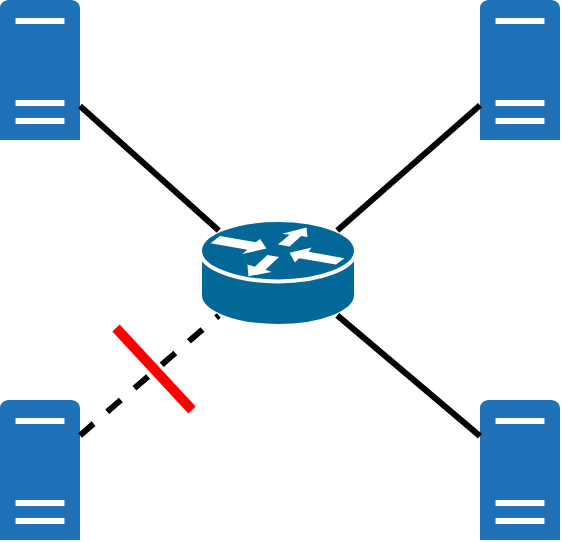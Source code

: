 <mxfile version="18.0.2" type="device"><diagram id="FvRg6FphNz4IoE_IfOR3" name="Page-1"><mxGraphModel dx="796" dy="452" grid="1" gridSize="10" guides="1" tooltips="1" connect="1" arrows="1" fold="1" page="1" pageScale="1" pageWidth="827" pageHeight="1169" math="0" shadow="0"><root><mxCell id="0"/><mxCell id="1" parent="0"/><mxCell id="uQVtw3qTkzzX6wbQ21yU-1" value="" style="shape=mxgraph.cisco.routers.router;html=1;pointerEvents=1;dashed=0;fillColor=#036897;strokeColor=#ffffff;strokeWidth=2;verticalLabelPosition=bottom;verticalAlign=top;align=center;outlineConnect=0;" parent="1" vertex="1"><mxGeometry x="360" y="210" width="78" height="53" as="geometry"/></mxCell><mxCell id="uQVtw3qTkzzX6wbQ21yU-2" value="" style="sketch=0;pointerEvents=1;shadow=0;dashed=0;html=1;strokeColor=none;labelPosition=center;verticalLabelPosition=bottom;verticalAlign=top;outlineConnect=0;align=center;shape=mxgraph.office.servers.physical_host;fillColor=#2072B8;" parent="1" vertex="1"><mxGeometry x="260" y="100" width="40" height="70" as="geometry"/></mxCell><mxCell id="uQVtw3qTkzzX6wbQ21yU-3" value="" style="sketch=0;pointerEvents=1;shadow=0;dashed=0;html=1;strokeColor=none;labelPosition=center;verticalLabelPosition=bottom;verticalAlign=top;outlineConnect=0;align=center;shape=mxgraph.office.servers.physical_host;fillColor=#2072B8;" parent="1" vertex="1"><mxGeometry x="260" y="300" width="40" height="70" as="geometry"/></mxCell><mxCell id="uQVtw3qTkzzX6wbQ21yU-4" value="" style="sketch=0;pointerEvents=1;shadow=0;dashed=0;html=1;strokeColor=none;labelPosition=center;verticalLabelPosition=bottom;verticalAlign=top;outlineConnect=0;align=center;shape=mxgraph.office.servers.physical_host;fillColor=#2072B8;" parent="1" vertex="1"><mxGeometry x="500" y="300" width="40" height="70" as="geometry"/></mxCell><mxCell id="uQVtw3qTkzzX6wbQ21yU-5" value="" style="sketch=0;pointerEvents=1;shadow=0;dashed=0;html=1;strokeColor=none;labelPosition=center;verticalLabelPosition=bottom;verticalAlign=top;outlineConnect=0;align=center;shape=mxgraph.office.servers.physical_host;fillColor=#2072B8;" parent="1" vertex="1"><mxGeometry x="500" y="100" width="40" height="70" as="geometry"/></mxCell><mxCell id="uQVtw3qTkzzX6wbQ21yU-7" value="" style="endArrow=none;html=1;rounded=0;strokeWidth=3;entryX=0.88;entryY=0.9;entryDx=0;entryDy=0;entryPerimeter=0;" parent="1" source="uQVtw3qTkzzX6wbQ21yU-4" target="uQVtw3qTkzzX6wbQ21yU-1" edge="1"><mxGeometry width="50" height="50" relative="1" as="geometry"><mxPoint x="275" y="280" as="sourcePoint"/><mxPoint x="325" y="230" as="targetPoint"/></mxGeometry></mxCell><mxCell id="uQVtw3qTkzzX6wbQ21yU-8" value="" style="endArrow=none;html=1;rounded=0;strokeWidth=3;entryX=0.88;entryY=0.1;entryDx=0;entryDy=0;entryPerimeter=0;" parent="1" source="uQVtw3qTkzzX6wbQ21yU-5" target="uQVtw3qTkzzX6wbQ21yU-1" edge="1"><mxGeometry width="50" height="50" relative="1" as="geometry"><mxPoint x="285" y="290" as="sourcePoint"/><mxPoint x="335" y="240" as="targetPoint"/></mxGeometry></mxCell><mxCell id="uQVtw3qTkzzX6wbQ21yU-9" value="" style="endArrow=none;html=1;rounded=0;strokeWidth=3;entryX=0.12;entryY=0.1;entryDx=0;entryDy=0;entryPerimeter=0;" parent="1" source="uQVtw3qTkzzX6wbQ21yU-2" target="uQVtw3qTkzzX6wbQ21yU-1" edge="1"><mxGeometry width="50" height="50" relative="1" as="geometry"><mxPoint x="295" y="300" as="sourcePoint"/><mxPoint x="345" y="250" as="targetPoint"/></mxGeometry></mxCell><mxCell id="uQVtw3qTkzzX6wbQ21yU-10" value="" style="endArrow=none;html=1;rounded=0;strokeWidth=3;entryX=0.12;entryY=0.9;entryDx=0;entryDy=0;entryPerimeter=0;dashed=1;" parent="1" source="uQVtw3qTkzzX6wbQ21yU-3" target="uQVtw3qTkzzX6wbQ21yU-1" edge="1"><mxGeometry width="50" height="50" relative="1" as="geometry"><mxPoint x="305" y="310" as="sourcePoint"/><mxPoint x="355" y="260" as="targetPoint"/></mxGeometry></mxCell><mxCell id="uQVtw3qTkzzX6wbQ21yU-11" value="" style="endArrow=none;html=1;rounded=0;strokeWidth=5;fillColor=#f8cecc;strokeColor=#FF0000;" parent="1" edge="1"><mxGeometry width="50" height="50" relative="1" as="geometry"><mxPoint x="318" y="264" as="sourcePoint"/><mxPoint x="356" y="305" as="targetPoint"/></mxGeometry></mxCell></root></mxGraphModel></diagram></mxfile>